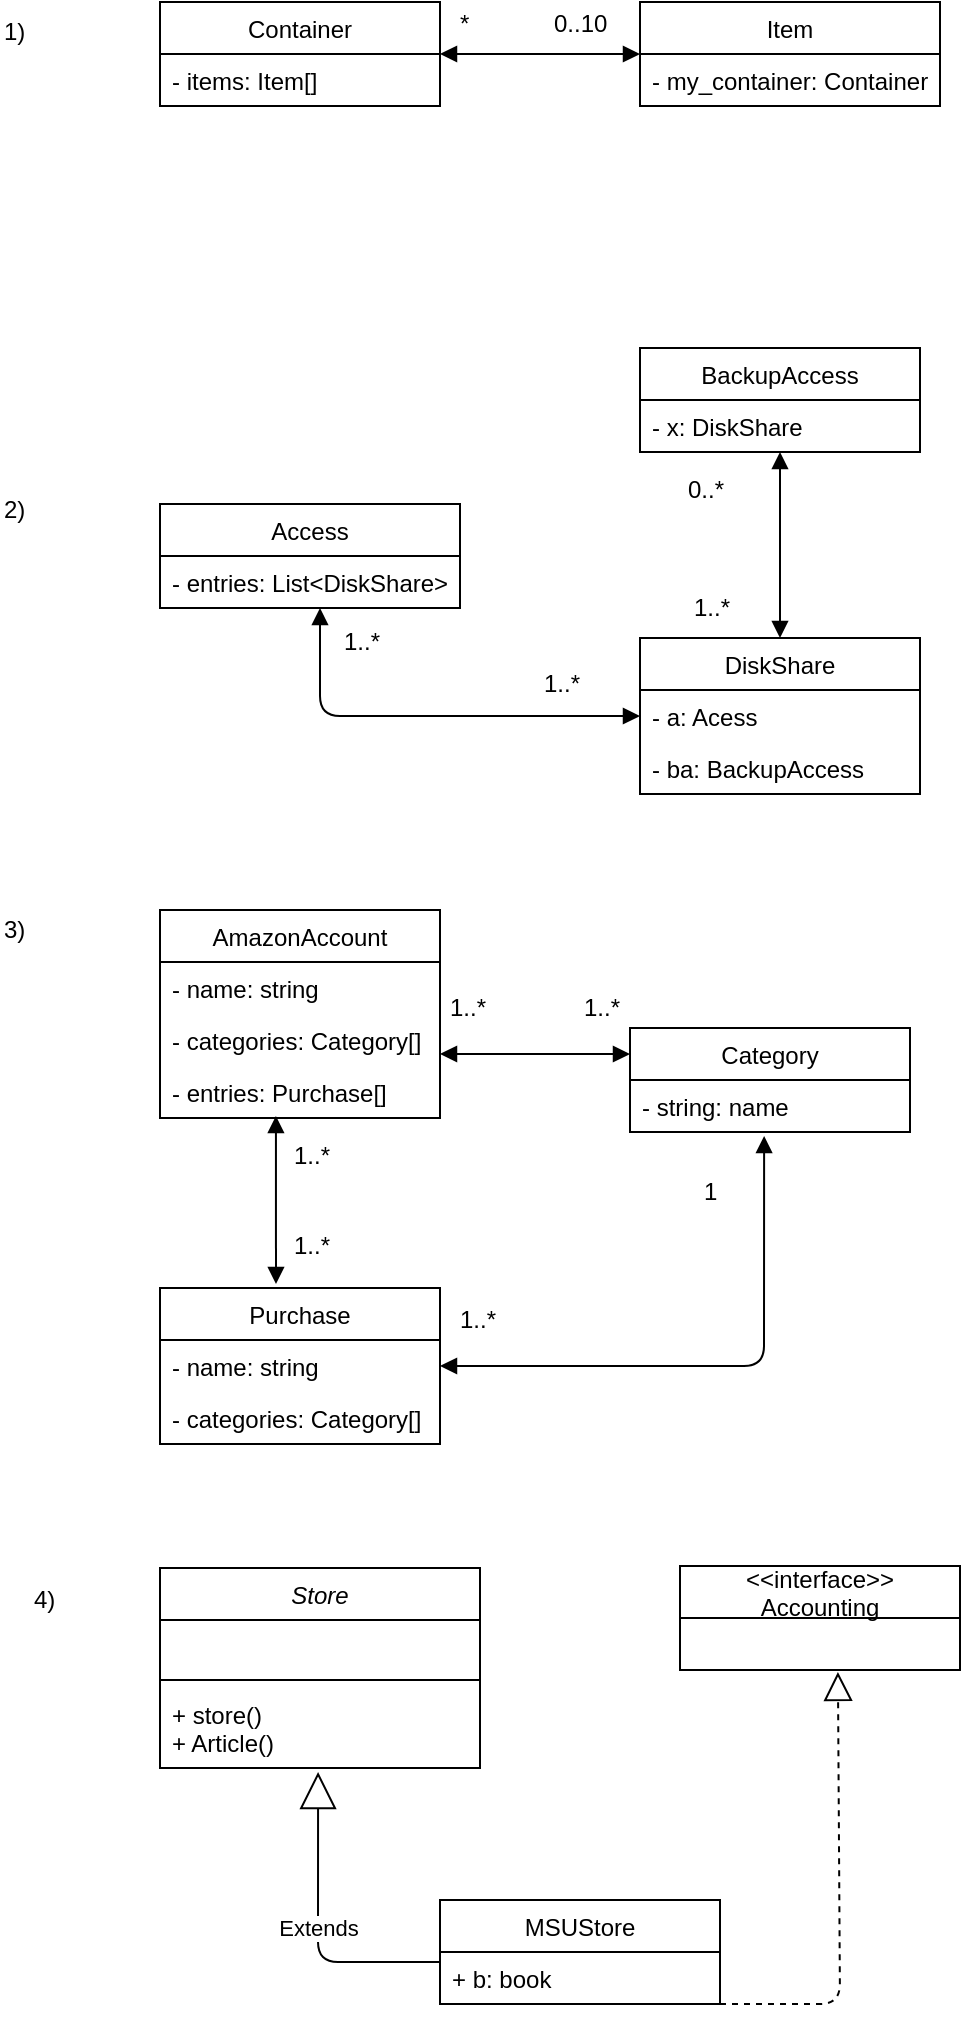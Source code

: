 <mxfile version="11.2.8" type="device" pages="1"><diagram id="Lw64XWXnCbpsWsuDSEjr" name="Page-1"><mxGraphModel dx="868" dy="450" grid="1" gridSize="10" guides="1" tooltips="1" connect="1" arrows="1" fold="1" page="1" pageScale="1" pageWidth="850" pageHeight="1100" math="0" shadow="0"><root><mxCell id="0"/><mxCell id="1" parent="0"/><mxCell id="0HzotnDQf1i6R0nxOsqB-1" value="Container" style="swimlane;fontStyle=0;childLayout=stackLayout;horizontal=1;startSize=26;fillColor=none;horizontalStack=0;resizeParent=1;resizeParentMax=0;resizeLast=0;collapsible=1;marginBottom=0;" vertex="1" parent="1"><mxGeometry x="120" y="17" width="140" height="52" as="geometry"/></mxCell><mxCell id="0HzotnDQf1i6R0nxOsqB-2" value="- items: Item[]" style="text;strokeColor=none;fillColor=none;align=left;verticalAlign=top;spacingLeft=4;spacingRight=4;overflow=hidden;rotatable=0;points=[[0,0.5],[1,0.5]];portConstraint=eastwest;" vertex="1" parent="0HzotnDQf1i6R0nxOsqB-1"><mxGeometry y="26" width="140" height="26" as="geometry"/></mxCell><mxCell id="0HzotnDQf1i6R0nxOsqB-5" value="Item" style="swimlane;fontStyle=0;childLayout=stackLayout;horizontal=1;startSize=26;fillColor=none;horizontalStack=0;resizeParent=1;resizeParentMax=0;resizeLast=0;collapsible=1;marginBottom=0;" vertex="1" parent="1"><mxGeometry x="360" y="17" width="150" height="52" as="geometry"/></mxCell><mxCell id="0HzotnDQf1i6R0nxOsqB-6" value="- my_container: Container" style="text;strokeColor=none;fillColor=none;align=left;verticalAlign=top;spacingLeft=4;spacingRight=4;overflow=hidden;rotatable=0;points=[[0,0.5],[1,0.5]];portConstraint=eastwest;" vertex="1" parent="0HzotnDQf1i6R0nxOsqB-5"><mxGeometry y="26" width="150" height="26" as="geometry"/></mxCell><mxCell id="0HzotnDQf1i6R0nxOsqB-9" value="1)" style="text;html=1;resizable=0;points=[];autosize=1;align=left;verticalAlign=top;spacingTop=-4;" vertex="1" parent="1"><mxGeometry x="40" y="22" width="30" height="20" as="geometry"/></mxCell><mxCell id="0HzotnDQf1i6R0nxOsqB-10" value="DiskShare" style="swimlane;fontStyle=0;childLayout=stackLayout;horizontal=1;startSize=26;fillColor=none;horizontalStack=0;resizeParent=1;resizeParentMax=0;resizeLast=0;collapsible=1;marginBottom=0;" vertex="1" parent="1"><mxGeometry x="360" y="335" width="140" height="78" as="geometry"/></mxCell><mxCell id="0HzotnDQf1i6R0nxOsqB-11" value="- a: Acess" style="text;strokeColor=none;fillColor=none;align=left;verticalAlign=top;spacingLeft=4;spacingRight=4;overflow=hidden;rotatable=0;points=[[0,0.5],[1,0.5]];portConstraint=eastwest;" vertex="1" parent="0HzotnDQf1i6R0nxOsqB-10"><mxGeometry y="26" width="140" height="26" as="geometry"/></mxCell><mxCell id="0HzotnDQf1i6R0nxOsqB-12" value="- ba: BackupAccess" style="text;strokeColor=none;fillColor=none;align=left;verticalAlign=top;spacingLeft=4;spacingRight=4;overflow=hidden;rotatable=0;points=[[0,0.5],[1,0.5]];portConstraint=eastwest;" vertex="1" parent="0HzotnDQf1i6R0nxOsqB-10"><mxGeometry y="52" width="140" height="26" as="geometry"/></mxCell><mxCell id="0HzotnDQf1i6R0nxOsqB-14" value="Access" style="swimlane;fontStyle=0;childLayout=stackLayout;horizontal=1;startSize=26;fillColor=none;horizontalStack=0;resizeParent=1;resizeParentMax=0;resizeLast=0;collapsible=1;marginBottom=0;" vertex="1" parent="1"><mxGeometry x="120" y="268" width="150" height="52" as="geometry"/></mxCell><mxCell id="0HzotnDQf1i6R0nxOsqB-15" value="- entries: List&lt;DiskShare&gt;" style="text;strokeColor=none;fillColor=none;align=left;verticalAlign=top;spacingLeft=4;spacingRight=4;overflow=hidden;rotatable=0;points=[[0,0.5],[1,0.5]];portConstraint=eastwest;" vertex="1" parent="0HzotnDQf1i6R0nxOsqB-14"><mxGeometry y="26" width="150" height="26" as="geometry"/></mxCell><mxCell id="0HzotnDQf1i6R0nxOsqB-18" value="BackupAccess" style="swimlane;fontStyle=0;childLayout=stackLayout;horizontal=1;startSize=26;fillColor=none;horizontalStack=0;resizeParent=1;resizeParentMax=0;resizeLast=0;collapsible=1;marginBottom=0;" vertex="1" parent="1"><mxGeometry x="360" y="190" width="140" height="52" as="geometry"/></mxCell><mxCell id="0HzotnDQf1i6R0nxOsqB-20" value="- x: DiskShare" style="text;strokeColor=none;fillColor=none;align=left;verticalAlign=top;spacingLeft=4;spacingRight=4;overflow=hidden;rotatable=0;points=[[0,0.5],[1,0.5]];portConstraint=eastwest;" vertex="1" parent="0HzotnDQf1i6R0nxOsqB-18"><mxGeometry y="26" width="140" height="26" as="geometry"/></mxCell><mxCell id="0HzotnDQf1i6R0nxOsqB-23" value="AmazonAccount" style="swimlane;fontStyle=0;childLayout=stackLayout;horizontal=1;startSize=26;fillColor=none;horizontalStack=0;resizeParent=1;resizeParentMax=0;resizeLast=0;collapsible=1;marginBottom=0;" vertex="1" parent="1"><mxGeometry x="120" y="471" width="140" height="104" as="geometry"/></mxCell><mxCell id="0HzotnDQf1i6R0nxOsqB-24" value="- name: string" style="text;strokeColor=none;fillColor=none;align=left;verticalAlign=top;spacingLeft=4;spacingRight=4;overflow=hidden;rotatable=0;points=[[0,0.5],[1,0.5]];portConstraint=eastwest;" vertex="1" parent="0HzotnDQf1i6R0nxOsqB-23"><mxGeometry y="26" width="140" height="26" as="geometry"/></mxCell><mxCell id="0HzotnDQf1i6R0nxOsqB-25" value="- categories: Category[]" style="text;strokeColor=none;fillColor=none;align=left;verticalAlign=top;spacingLeft=4;spacingRight=4;overflow=hidden;rotatable=0;points=[[0,0.5],[1,0.5]];portConstraint=eastwest;" vertex="1" parent="0HzotnDQf1i6R0nxOsqB-23"><mxGeometry y="52" width="140" height="26" as="geometry"/></mxCell><mxCell id="0HzotnDQf1i6R0nxOsqB-26" value="- entries: Purchase[]" style="text;strokeColor=none;fillColor=none;align=left;verticalAlign=top;spacingLeft=4;spacingRight=4;overflow=hidden;rotatable=0;points=[[0,0.5],[1,0.5]];portConstraint=eastwest;" vertex="1" parent="0HzotnDQf1i6R0nxOsqB-23"><mxGeometry y="78" width="140" height="26" as="geometry"/></mxCell><mxCell id="0HzotnDQf1i6R0nxOsqB-27" value="Purchase" style="swimlane;fontStyle=0;childLayout=stackLayout;horizontal=1;startSize=26;fillColor=none;horizontalStack=0;resizeParent=1;resizeParentMax=0;resizeLast=0;collapsible=1;marginBottom=0;" vertex="1" parent="1"><mxGeometry x="120" y="660" width="140" height="78" as="geometry"/></mxCell><mxCell id="0HzotnDQf1i6R0nxOsqB-28" value="- name: string" style="text;strokeColor=none;fillColor=none;align=left;verticalAlign=top;spacingLeft=4;spacingRight=4;overflow=hidden;rotatable=0;points=[[0,0.5],[1,0.5]];portConstraint=eastwest;" vertex="1" parent="0HzotnDQf1i6R0nxOsqB-27"><mxGeometry y="26" width="140" height="26" as="geometry"/></mxCell><mxCell id="0HzotnDQf1i6R0nxOsqB-30" value="- categories: Category[]" style="text;strokeColor=none;fillColor=none;align=left;verticalAlign=top;spacingLeft=4;spacingRight=4;overflow=hidden;rotatable=0;points=[[0,0.5],[1,0.5]];portConstraint=eastwest;" vertex="1" parent="0HzotnDQf1i6R0nxOsqB-27"><mxGeometry y="52" width="140" height="26" as="geometry"/></mxCell><mxCell id="0HzotnDQf1i6R0nxOsqB-31" value="Category" style="swimlane;fontStyle=0;childLayout=stackLayout;horizontal=1;startSize=26;fillColor=none;horizontalStack=0;resizeParent=1;resizeParentMax=0;resizeLast=0;collapsible=1;marginBottom=0;" vertex="1" parent="1"><mxGeometry x="355" y="530" width="140" height="52" as="geometry"/></mxCell><mxCell id="0HzotnDQf1i6R0nxOsqB-32" value="- string: name" style="text;strokeColor=none;fillColor=none;align=left;verticalAlign=top;spacingLeft=4;spacingRight=4;overflow=hidden;rotatable=0;points=[[0,0.5],[1,0.5]];portConstraint=eastwest;" vertex="1" parent="0HzotnDQf1i6R0nxOsqB-31"><mxGeometry y="26" width="140" height="26" as="geometry"/></mxCell><mxCell id="0HzotnDQf1i6R0nxOsqB-35" value="2)" style="text;html=1;resizable=0;points=[];autosize=1;align=left;verticalAlign=top;spacingTop=-4;" vertex="1" parent="1"><mxGeometry x="40" y="261" width="30" height="20" as="geometry"/></mxCell><mxCell id="0HzotnDQf1i6R0nxOsqB-36" value="3)" style="text;html=1;resizable=0;points=[];autosize=1;align=left;verticalAlign=top;spacingTop=-4;" vertex="1" parent="1"><mxGeometry x="40" y="471" width="30" height="20" as="geometry"/></mxCell><mxCell id="0HzotnDQf1i6R0nxOsqB-37" value="&lt;&lt;interface&gt;&gt;&#10;Accounting" style="swimlane;fontStyle=0;childLayout=stackLayout;horizontal=1;startSize=26;fillColor=none;horizontalStack=0;resizeParent=1;resizeParentMax=0;resizeLast=0;collapsible=1;marginBottom=0;" vertex="1" parent="1"><mxGeometry x="380" y="799" width="140" height="52" as="geometry"/></mxCell><mxCell id="0HzotnDQf1i6R0nxOsqB-40" value=" " style="text;strokeColor=none;fillColor=none;align=left;verticalAlign=top;spacingLeft=4;spacingRight=4;overflow=hidden;rotatable=0;points=[[0,0.5],[1,0.5]];portConstraint=eastwest;" vertex="1" parent="0HzotnDQf1i6R0nxOsqB-37"><mxGeometry y="26" width="140" height="26" as="geometry"/></mxCell><mxCell id="0HzotnDQf1i6R0nxOsqB-45" value="MSUStore" style="swimlane;fontStyle=0;childLayout=stackLayout;horizontal=1;startSize=26;fillColor=none;horizontalStack=0;resizeParent=1;resizeParentMax=0;resizeLast=0;collapsible=1;marginBottom=0;" vertex="1" parent="1"><mxGeometry x="260" y="966" width="140" height="52" as="geometry"/></mxCell><mxCell id="0HzotnDQf1i6R0nxOsqB-47" value="+ b: book" style="text;strokeColor=none;fillColor=none;align=left;verticalAlign=top;spacingLeft=4;spacingRight=4;overflow=hidden;rotatable=0;points=[[0,0.5],[1,0.5]];portConstraint=eastwest;" vertex="1" parent="0HzotnDQf1i6R0nxOsqB-45"><mxGeometry y="26" width="140" height="26" as="geometry"/></mxCell><mxCell id="0HzotnDQf1i6R0nxOsqB-50" value="4)" style="text;html=1;resizable=0;points=[];autosize=1;align=left;verticalAlign=top;spacingTop=-4;" vertex="1" parent="1"><mxGeometry x="55" y="806" width="30" height="20" as="geometry"/></mxCell><mxCell id="0HzotnDQf1i6R0nxOsqB-52" value="" style="endArrow=block;startArrow=block;endFill=1;startFill=1;html=1;" edge="1" parent="1"><mxGeometry width="160" relative="1" as="geometry"><mxPoint x="260" y="43" as="sourcePoint"/><mxPoint x="360" y="43" as="targetPoint"/></mxGeometry></mxCell><mxCell id="0HzotnDQf1i6R0nxOsqB-53" value="0..10" style="text;html=1;resizable=0;points=[];autosize=1;align=left;verticalAlign=top;spacingTop=-4;" vertex="1" parent="1"><mxGeometry x="315" y="18" width="40" height="20" as="geometry"/></mxCell><mxCell id="0HzotnDQf1i6R0nxOsqB-54" value="*" style="text;html=1;resizable=0;points=[];autosize=1;align=left;verticalAlign=top;spacingTop=-4;" vertex="1" parent="1"><mxGeometry x="267.5" y="18" width="20" height="20" as="geometry"/></mxCell><mxCell id="0HzotnDQf1i6R0nxOsqB-55" value="" style="endArrow=block;startArrow=block;endFill=1;startFill=1;html=1;entryX=0;entryY=0.5;entryDx=0;entryDy=0;" edge="1" parent="1" target="0HzotnDQf1i6R0nxOsqB-11"><mxGeometry width="160" relative="1" as="geometry"><mxPoint x="200" y="320" as="sourcePoint"/><mxPoint x="340" y="220" as="targetPoint"/><Array as="points"><mxPoint x="200" y="374"/></Array></mxGeometry></mxCell><mxCell id="0HzotnDQf1i6R0nxOsqB-57" value="" style="endArrow=block;startArrow=block;endFill=1;startFill=1;html=1;entryX=0.5;entryY=0;entryDx=0;entryDy=0;" edge="1" parent="1" source="0HzotnDQf1i6R0nxOsqB-20" target="0HzotnDQf1i6R0nxOsqB-10"><mxGeometry width="160" relative="1" as="geometry"><mxPoint x="280" y="310" as="sourcePoint"/><mxPoint x="440" y="310" as="targetPoint"/></mxGeometry></mxCell><mxCell id="0HzotnDQf1i6R0nxOsqB-58" value="1..*" style="text;html=1;resizable=0;points=[];autosize=1;align=left;verticalAlign=top;spacingTop=-4;" vertex="1" parent="1"><mxGeometry x="210" y="327" width="30" height="20" as="geometry"/></mxCell><mxCell id="0HzotnDQf1i6R0nxOsqB-59" value="0..*" style="text;html=1;resizable=0;points=[];autosize=1;align=left;verticalAlign=top;spacingTop=-4;" vertex="1" parent="1"><mxGeometry x="382" y="251" width="30" height="20" as="geometry"/></mxCell><mxCell id="0HzotnDQf1i6R0nxOsqB-61" value="1..*" style="text;html=1;resizable=0;points=[];autosize=1;align=left;verticalAlign=top;spacingTop=-4;" vertex="1" parent="1"><mxGeometry x="310" y="348" width="30" height="20" as="geometry"/></mxCell><mxCell id="0HzotnDQf1i6R0nxOsqB-62" value="1..*" style="text;html=1;resizable=0;points=[];autosize=1;align=left;verticalAlign=top;spacingTop=-4;" vertex="1" parent="1"><mxGeometry x="385" y="310" width="30" height="20" as="geometry"/></mxCell><mxCell id="0HzotnDQf1i6R0nxOsqB-64" value="" style="endArrow=block;startArrow=block;endFill=1;startFill=1;html=1;entryX=0;entryY=0.25;entryDx=0;entryDy=0;" edge="1" parent="1" target="0HzotnDQf1i6R0nxOsqB-31"><mxGeometry width="160" relative="1" as="geometry"><mxPoint x="260" y="543" as="sourcePoint"/><mxPoint x="430" y="610" as="targetPoint"/><Array as="points"><mxPoint x="300" y="543"/></Array></mxGeometry></mxCell><mxCell id="0HzotnDQf1i6R0nxOsqB-66" value="" style="endArrow=block;startArrow=block;endFill=1;startFill=1;html=1;entryX=0.414;entryY=0.962;entryDx=0;entryDy=0;entryPerimeter=0;" edge="1" parent="1" target="0HzotnDQf1i6R0nxOsqB-26"><mxGeometry width="160" relative="1" as="geometry"><mxPoint x="178" y="658" as="sourcePoint"/><mxPoint x="190" y="570" as="targetPoint"/></mxGeometry></mxCell><mxCell id="0HzotnDQf1i6R0nxOsqB-67" value="" style="endArrow=block;startArrow=block;endFill=1;startFill=1;html=1;exitX=1;exitY=0.5;exitDx=0;exitDy=0;entryX=0.479;entryY=1.077;entryDx=0;entryDy=0;entryPerimeter=0;" edge="1" parent="1" source="0HzotnDQf1i6R0nxOsqB-28" target="0HzotnDQf1i6R0nxOsqB-32"><mxGeometry width="160" relative="1" as="geometry"><mxPoint x="310" y="680" as="sourcePoint"/><mxPoint x="470" y="680" as="targetPoint"/><Array as="points"><mxPoint x="422" y="699"/></Array></mxGeometry></mxCell><mxCell id="0HzotnDQf1i6R0nxOsqB-69" value="1..*" style="text;html=1;resizable=0;points=[];autosize=1;align=left;verticalAlign=top;spacingTop=-4;" vertex="1" parent="1"><mxGeometry x="262.5" y="510" width="30" height="20" as="geometry"/></mxCell><mxCell id="0HzotnDQf1i6R0nxOsqB-70" value="1..*" style="text;html=1;resizable=0;points=[];autosize=1;align=left;verticalAlign=top;spacingTop=-4;" vertex="1" parent="1"><mxGeometry x="330" y="510" width="30" height="20" as="geometry"/></mxCell><mxCell id="0HzotnDQf1i6R0nxOsqB-71" value="1..*" style="text;html=1;resizable=0;points=[];autosize=1;align=left;verticalAlign=top;spacingTop=-4;" vertex="1" parent="1"><mxGeometry x="185" y="584" width="30" height="20" as="geometry"/></mxCell><mxCell id="0HzotnDQf1i6R0nxOsqB-73" value="1..*" style="text;html=1;resizable=0;points=[];autosize=1;align=left;verticalAlign=top;spacingTop=-4;" vertex="1" parent="1"><mxGeometry x="185" y="629" width="30" height="20" as="geometry"/></mxCell><mxCell id="0HzotnDQf1i6R0nxOsqB-74" value="1..*" style="text;html=1;resizable=0;points=[];autosize=1;align=left;verticalAlign=top;spacingTop=-4;" vertex="1" parent="1"><mxGeometry x="267.5" y="666" width="30" height="20" as="geometry"/></mxCell><mxCell id="0HzotnDQf1i6R0nxOsqB-75" value="1" style="text;html=1;resizable=0;points=[];autosize=1;align=left;verticalAlign=top;spacingTop=-4;" vertex="1" parent="1"><mxGeometry x="390" y="602" width="20" height="20" as="geometry"/></mxCell><mxCell id="0HzotnDQf1i6R0nxOsqB-76" value="Store" style="swimlane;fontStyle=2;align=center;verticalAlign=top;childLayout=stackLayout;horizontal=1;startSize=26;horizontalStack=0;resizeParent=1;resizeParentMax=0;resizeLast=0;collapsible=1;marginBottom=0;" vertex="1" parent="1"><mxGeometry x="120" y="800" width="160" height="100" as="geometry"/></mxCell><mxCell id="0HzotnDQf1i6R0nxOsqB-77" value=" " style="text;strokeColor=none;fillColor=none;align=left;verticalAlign=top;spacingLeft=4;spacingRight=4;overflow=hidden;rotatable=0;points=[[0,0.5],[1,0.5]];portConstraint=eastwest;" vertex="1" parent="0HzotnDQf1i6R0nxOsqB-76"><mxGeometry y="26" width="160" height="26" as="geometry"/></mxCell><mxCell id="0HzotnDQf1i6R0nxOsqB-78" value="" style="line;strokeWidth=1;fillColor=none;align=left;verticalAlign=middle;spacingTop=-1;spacingLeft=3;spacingRight=3;rotatable=0;labelPosition=right;points=[];portConstraint=eastwest;" vertex="1" parent="0HzotnDQf1i6R0nxOsqB-76"><mxGeometry y="52" width="160" height="8" as="geometry"/></mxCell><mxCell id="0HzotnDQf1i6R0nxOsqB-79" value="+ store()&#10;+ Article()" style="text;strokeColor=none;fillColor=none;align=left;verticalAlign=top;spacingLeft=4;spacingRight=4;overflow=hidden;rotatable=0;points=[[0,0.5],[1,0.5]];portConstraint=eastwest;" vertex="1" parent="0HzotnDQf1i6R0nxOsqB-76"><mxGeometry y="60" width="160" height="40" as="geometry"/></mxCell><mxCell id="0HzotnDQf1i6R0nxOsqB-82" value="Extends" style="endArrow=block;endSize=16;endFill=0;html=1;entryX=0.494;entryY=1.05;entryDx=0;entryDy=0;entryPerimeter=0;exitX=0;exitY=0.192;exitDx=0;exitDy=0;exitPerimeter=0;" edge="1" parent="1" source="0HzotnDQf1i6R0nxOsqB-47" target="0HzotnDQf1i6R0nxOsqB-79"><mxGeometry width="160" relative="1" as="geometry"><mxPoint x="70" y="980" as="sourcePoint"/><mxPoint x="230" y="980" as="targetPoint"/><Array as="points"><mxPoint x="199" y="997"/></Array></mxGeometry></mxCell><mxCell id="0HzotnDQf1i6R0nxOsqB-84" value="" style="endArrow=block;dashed=1;endFill=0;endSize=12;html=1;entryX=0.564;entryY=1.038;entryDx=0;entryDy=0;entryPerimeter=0;" edge="1" parent="1" target="0HzotnDQf1i6R0nxOsqB-40"><mxGeometry width="160" relative="1" as="geometry"><mxPoint x="400" y="1018" as="sourcePoint"/><mxPoint x="456" y="852" as="targetPoint"/><Array as="points"><mxPoint x="460" y="1018"/></Array></mxGeometry></mxCell></root></mxGraphModel></diagram></mxfile>